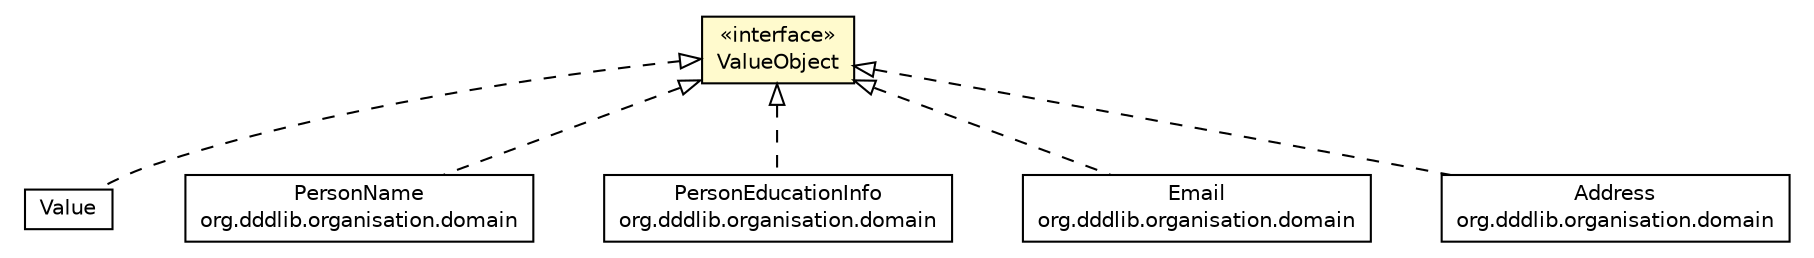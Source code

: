 #!/usr/local/bin/dot
#
# Class diagram 
# Generated by UMLGraph version R5_6_6-8-g8d7759 (http://www.umlgraph.org/)
#

digraph G {
	edge [fontname="Helvetica",fontsize=10,labelfontname="Helvetica",labelfontsize=10];
	node [fontname="Helvetica",fontsize=10,shape=plaintext];
	nodesep=0.25;
	ranksep=0.5;
	// org.dayatang.domain.ValueObject
	c95391 [label=<<table title="org.dayatang.domain.ValueObject" border="0" cellborder="1" cellspacing="0" cellpadding="2" port="p" bgcolor="lemonChiffon" href="./ValueObject.html">
		<tr><td><table border="0" cellspacing="0" cellpadding="1">
<tr><td align="center" balign="center"> &#171;interface&#187; </td></tr>
<tr><td align="center" balign="center"> ValueObject </td></tr>
		</table></td></tr>
		</table>>, URL="./ValueObject.html", fontname="Helvetica", fontcolor="black", fontsize=10.0];
	// org.dayatang.domain.Value
	c95392 [label=<<table title="org.dayatang.domain.Value" border="0" cellborder="1" cellspacing="0" cellpadding="2" port="p" href="./Value.html">
		<tr><td><table border="0" cellspacing="0" cellpadding="1">
<tr><td align="center" balign="center"> Value </td></tr>
		</table></td></tr>
		</table>>, URL="./Value.html", fontname="Helvetica", fontcolor="black", fontsize=10.0];
	// org.dddlib.organisation.domain.PersonName
	c95627 [label=<<table title="org.dddlib.organisation.domain.PersonName" border="0" cellborder="1" cellspacing="0" cellpadding="2" port="p" href="../../dddlib/organisation/domain/PersonName.html">
		<tr><td><table border="0" cellspacing="0" cellpadding="1">
<tr><td align="center" balign="center"> PersonName </td></tr>
<tr><td align="center" balign="center"> org.dddlib.organisation.domain </td></tr>
		</table></td></tr>
		</table>>, URL="../../dddlib/organisation/domain/PersonName.html", fontname="Helvetica", fontcolor="black", fontsize=10.0];
	// org.dddlib.organisation.domain.PersonEducationInfo
	c95628 [label=<<table title="org.dddlib.organisation.domain.PersonEducationInfo" border="0" cellborder="1" cellspacing="0" cellpadding="2" port="p" href="../../dddlib/organisation/domain/PersonEducationInfo.html">
		<tr><td><table border="0" cellspacing="0" cellpadding="1">
<tr><td align="center" balign="center"> PersonEducationInfo </td></tr>
<tr><td align="center" balign="center"> org.dddlib.organisation.domain </td></tr>
		</table></td></tr>
		</table>>, URL="../../dddlib/organisation/domain/PersonEducationInfo.html", fontname="Helvetica", fontcolor="black", fontsize=10.0];
	// org.dddlib.organisation.domain.Email
	c95639 [label=<<table title="org.dddlib.organisation.domain.Email" border="0" cellborder="1" cellspacing="0" cellpadding="2" port="p" href="../../dddlib/organisation/domain/Email.html">
		<tr><td><table border="0" cellspacing="0" cellpadding="1">
<tr><td align="center" balign="center"> Email </td></tr>
<tr><td align="center" balign="center"> org.dddlib.organisation.domain </td></tr>
		</table></td></tr>
		</table>>, URL="../../dddlib/organisation/domain/Email.html", fontname="Helvetica", fontcolor="black", fontsize=10.0];
	// org.dddlib.organisation.domain.Address
	c95642 [label=<<table title="org.dddlib.organisation.domain.Address" border="0" cellborder="1" cellspacing="0" cellpadding="2" port="p" href="../../dddlib/organisation/domain/Address.html">
		<tr><td><table border="0" cellspacing="0" cellpadding="1">
<tr><td align="center" balign="center"> Address </td></tr>
<tr><td align="center" balign="center"> org.dddlib.organisation.domain </td></tr>
		</table></td></tr>
		</table>>, URL="../../dddlib/organisation/domain/Address.html", fontname="Helvetica", fontcolor="black", fontsize=10.0];
	//org.dayatang.domain.Value implements org.dayatang.domain.ValueObject
	c95391:p -> c95392:p [dir=back,arrowtail=empty,style=dashed];
	//org.dddlib.organisation.domain.PersonName implements org.dayatang.domain.ValueObject
	c95391:p -> c95627:p [dir=back,arrowtail=empty,style=dashed];
	//org.dddlib.organisation.domain.PersonEducationInfo implements org.dayatang.domain.ValueObject
	c95391:p -> c95628:p [dir=back,arrowtail=empty,style=dashed];
	//org.dddlib.organisation.domain.Email implements org.dayatang.domain.ValueObject
	c95391:p -> c95639:p [dir=back,arrowtail=empty,style=dashed];
	//org.dddlib.organisation.domain.Address implements org.dayatang.domain.ValueObject
	c95391:p -> c95642:p [dir=back,arrowtail=empty,style=dashed];
}

